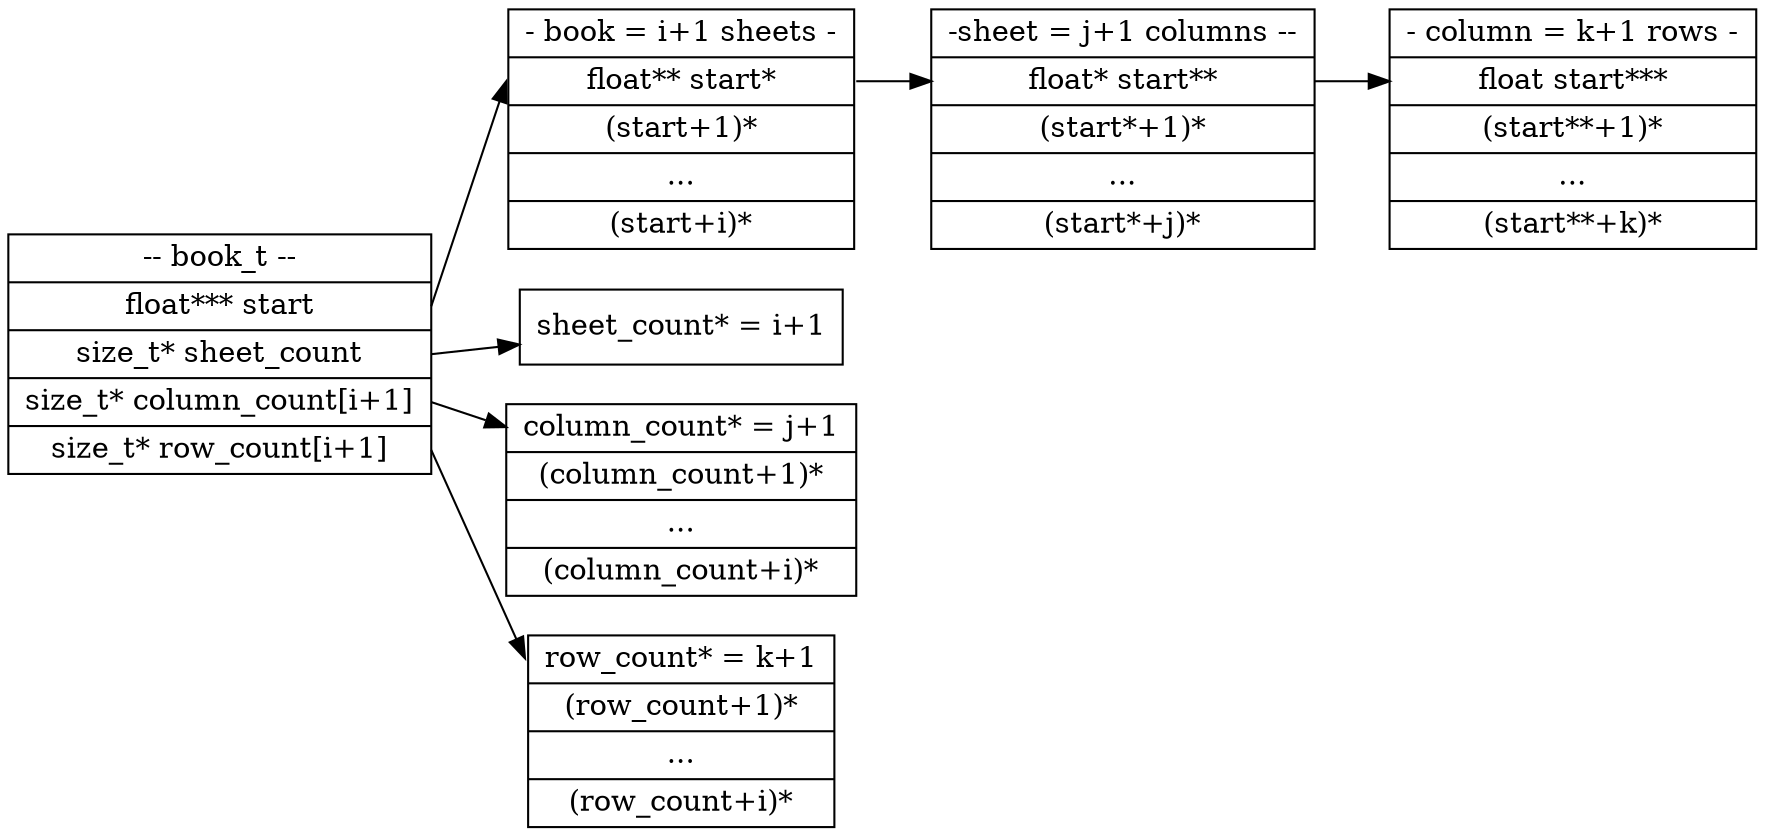 digraph G {
    splines="FALSE";
    graph [
        rankdir="LR"
    ]
    book [label=" -- book_t -- |<f0>float*** start
        |<f1>size_t* sheet_count
        |<f2>size_t* column_count[i+1]
        |<f3>size_t* row_count[i+1]",
        shape="record"
    ];
    tables [label="- book = i+1 sheets -
    |<f1>float** start*|<f2> (start+1)* | <f3> ... | <f4> (start+i)*",
        shape = "record"
    ];
    rows [label="-sheet = j+1 columns --
    |<f1>float* start**|<f2> (start*+1)* | <f3> ... | <f4> (start*+j)*",
        shape = "record"
    ];
    columns [label="- column = k+1 rows -
    |<f1>float start***|<f2> (start**+1)* | <f3> ... | <f4> (start**+k)*",
        shape = "record"
    ];
    colcount [
        label="<f0> column_count* = j+1
        |(column_count+1)*
        |...|(column_count+i)*",
        shape="record"
    ];
    sheetcount[
        label="sheet_count* = i+1",
        shape="record"
    ]
    rowcount[
        label="<f0> row_count* = k+1 
        |(row_count+1)*
        |...
        |(row_count+i)*",
        shape="record"
    ]
    book:f0->tables:f1;
    tables:f1->rows:f1;
    rows:f1->columns:f1;

    book:f1->sheetcount
    book:f2->colcount:f0;
    book:f3->rowcount:f0;
}